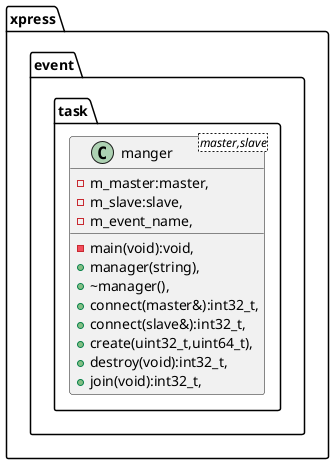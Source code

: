 @startuml

package xpress{
    package event{
        package task{
            class manger<master,slave>{
                -m_master:master,
                    -m_slave:slave,
                    -m_event_name,
                    -main(void):void,
                    +manager(string),
                    +~manager(),
                    +connect(master&):int32_t,
                    +connect(slave&):int32_t,
                    +create(uint32_t,uint64_t),
                    +destroy(void):int32_t,
                    +join(void):int32_t,
            }
        }
    }
}

@enduml

